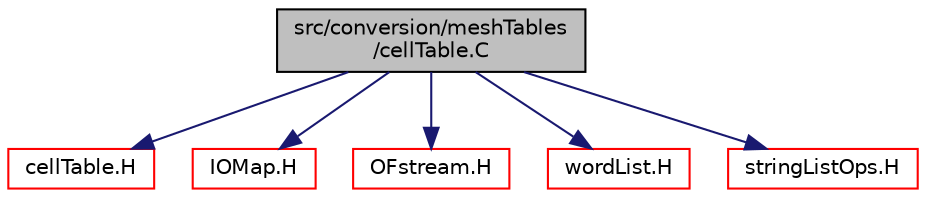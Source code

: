 digraph "src/conversion/meshTables/cellTable.C"
{
  bgcolor="transparent";
  edge [fontname="Helvetica",fontsize="10",labelfontname="Helvetica",labelfontsize="10"];
  node [fontname="Helvetica",fontsize="10",shape=record];
  Node1 [label="src/conversion/meshTables\l/cellTable.C",height=0.2,width=0.4,color="black", fillcolor="grey75", style="filled", fontcolor="black"];
  Node1 -> Node2 [color="midnightblue",fontsize="10",style="solid",fontname="Helvetica"];
  Node2 [label="cellTable.H",height=0.2,width=0.4,color="red",URL="$a04853.html"];
  Node1 -> Node3 [color="midnightblue",fontsize="10",style="solid",fontname="Helvetica"];
  Node3 [label="IOMap.H",height=0.2,width=0.4,color="red",URL="$a07950.html"];
  Node1 -> Node4 [color="midnightblue",fontsize="10",style="solid",fontname="Helvetica"];
  Node4 [label="OFstream.H",height=0.2,width=0.4,color="red",URL="$a07957.html"];
  Node1 -> Node5 [color="midnightblue",fontsize="10",style="solid",fontname="Helvetica"];
  Node5 [label="wordList.H",height=0.2,width=0.4,color="red",URL="$a09187.html"];
  Node1 -> Node6 [color="midnightblue",fontsize="10",style="solid",fontname="Helvetica"];
  Node6 [label="stringListOps.H",height=0.2,width=0.4,color="red",URL="$a09185.html",tooltip="Operations on lists of strings. "];
}
